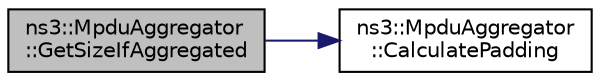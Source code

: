 digraph "ns3::MpduAggregator::GetSizeIfAggregated"
{
 // LATEX_PDF_SIZE
  edge [fontname="Helvetica",fontsize="10",labelfontname="Helvetica",labelfontsize="10"];
  node [fontname="Helvetica",fontsize="10",shape=record];
  rankdir="LR";
  Node1 [label="ns3::MpduAggregator\l::GetSizeIfAggregated",height=0.2,width=0.4,color="black", fillcolor="grey75", style="filled", fontcolor="black",tooltip="Compute the size of the A-MPDU resulting from the aggregation of an MPDU of size mpduSize and an A-MP..."];
  Node1 -> Node2 [color="midnightblue",fontsize="10",style="solid",fontname="Helvetica"];
  Node2 [label="ns3::MpduAggregator\l::CalculatePadding",height=0.2,width=0.4,color="black", fillcolor="white", style="filled",URL="$classns3_1_1_mpdu_aggregator.html#a01eadb89eb6b463a2ef433939d8bd81b",tooltip=" "];
}
